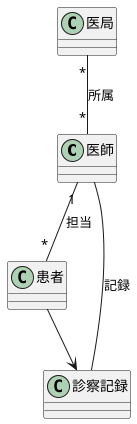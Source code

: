 @startuml
class "医師" as a
class "医局" as b
class "患者" as c
class "診察記録" as d

b "*" -- "*" a :所属
a "1" -- "*" c :担当
c --> d
d -- a :記録
@enduml